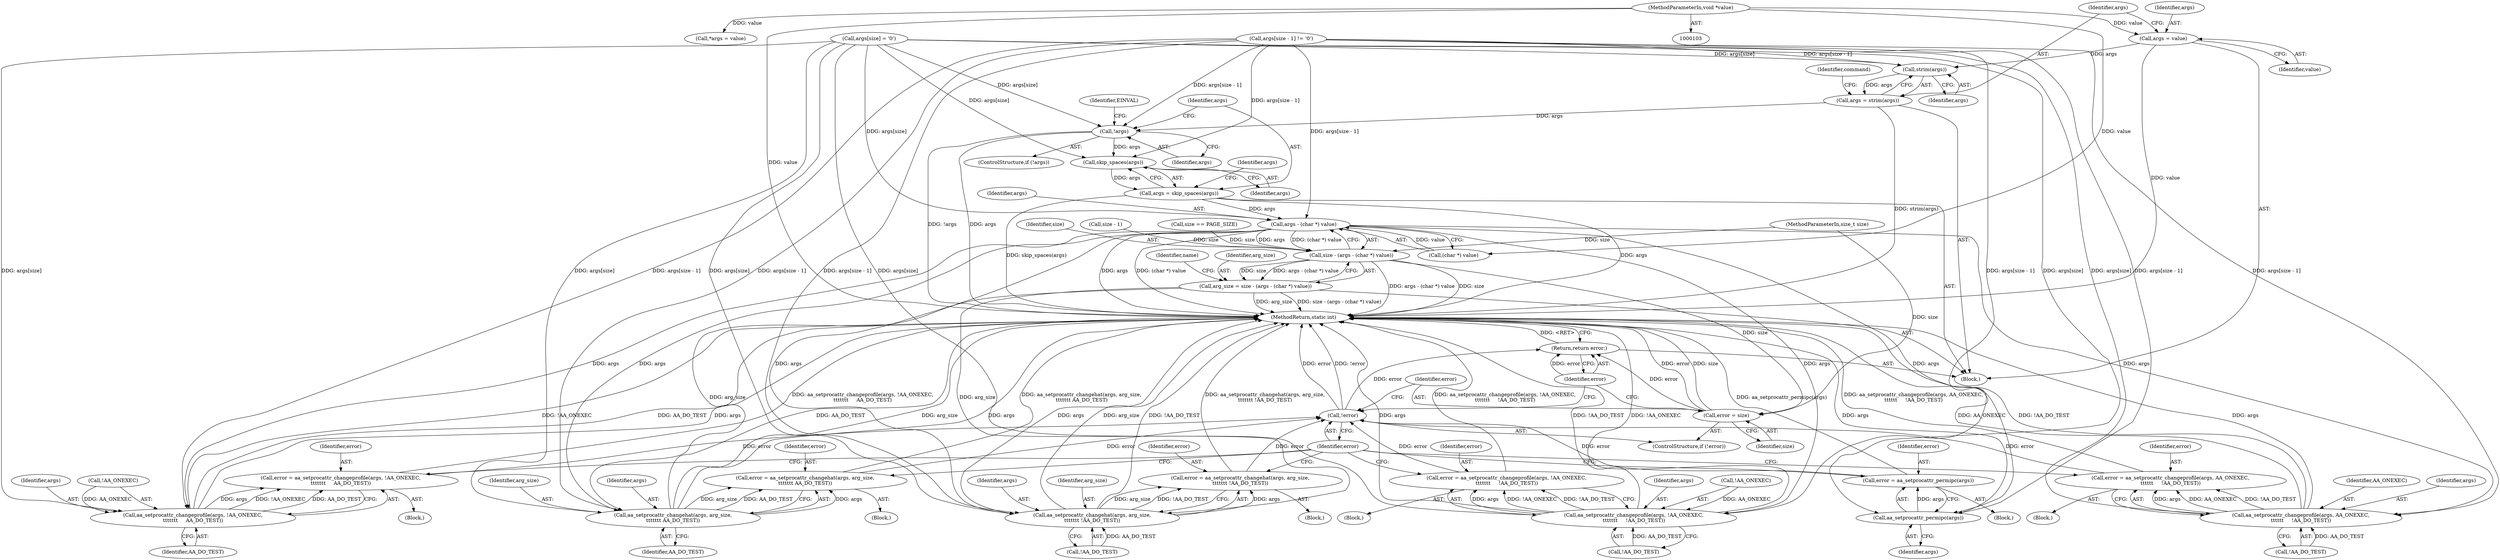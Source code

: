 digraph "0_linux_a5b2c5b2ad5853591a6cac6134cd0f599a720865@pointer" {
"1000151" [label="(Call,args = value)"];
"1000106" [label="(MethodParameterIn,void *value)"];
"1000156" [label="(Call,strim(args))"];
"1000154" [label="(Call,args = strim(args))"];
"1000165" [label="(Call,!args)"];
"1000172" [label="(Call,skip_spaces(args))"];
"1000170" [label="(Call,args = skip_spaces(args))"];
"1000185" [label="(Call,args - (char *) value)"];
"1000183" [label="(Call,size - (args - (char *) value))"];
"1000181" [label="(Call,arg_size = size - (args - (char *) value))"];
"1000206" [label="(Call,aa_setprocattr_changehat(args, arg_size,\n\t\t\t\t\t\t\t !AA_DO_TEST))"];
"1000204" [label="(Call,error = aa_setprocattr_changehat(args, arg_size,\n\t\t\t\t\t\t\t !AA_DO_TEST))"];
"1000326" [label="(Call,!error)"];
"1000331" [label="(Return,return error;)"];
"1000221" [label="(Call,aa_setprocattr_changehat(args, arg_size,\n\t\t\t\t\t\t\t AA_DO_TEST))"];
"1000219" [label="(Call,error = aa_setprocattr_changehat(args, arg_size,\n\t\t\t\t\t\t\t AA_DO_TEST))"];
"1000328" [label="(Call,error = size)"];
"1000235" [label="(Call,aa_setprocattr_changeprofile(args, !AA_ONEXEC,\n\t\t\t\t\t\t\t     !AA_DO_TEST))"];
"1000233" [label="(Call,error = aa_setprocattr_changeprofile(args, !AA_ONEXEC,\n\t\t\t\t\t\t\t     !AA_DO_TEST))"];
"1000251" [label="(Call,aa_setprocattr_changeprofile(args, !AA_ONEXEC,\n\t\t\t\t\t\t\t     AA_DO_TEST))"];
"1000249" [label="(Call,error = aa_setprocattr_changeprofile(args, !AA_ONEXEC,\n\t\t\t\t\t\t\t     AA_DO_TEST))"];
"1000266" [label="(Call,aa_setprocattr_permipc(args))"];
"1000264" [label="(Call,error = aa_setprocattr_permipc(args))"];
"1000315" [label="(Call,aa_setprocattr_changeprofile(args, AA_ONEXEC,\n\t\t\t\t\t\t     !AA_DO_TEST))"];
"1000313" [label="(Call,error = aa_setprocattr_changeprofile(args, AA_ONEXEC,\n\t\t\t\t\t\t     !AA_DO_TEST))"];
"1000185" [label="(Call,args - (char *) value)"];
"1000166" [label="(Identifier,args)"];
"1000251" [label="(Call,aa_setprocattr_changeprofile(args, !AA_ONEXEC,\n\t\t\t\t\t\t\t     AA_DO_TEST))"];
"1000157" [label="(Identifier,args)"];
"1000219" [label="(Call,error = aa_setprocattr_changehat(args, arg_size,\n\t\t\t\t\t\t\t AA_DO_TEST))"];
"1000224" [label="(Identifier,AA_DO_TEST)"];
"1000263" [label="(Block,)"];
"1000249" [label="(Call,error = aa_setprocattr_changeprofile(args, !AA_ONEXEC,\n\t\t\t\t\t\t\t     AA_DO_TEST))"];
"1000156" [label="(Call,strim(args))"];
"1000111" [label="(Call,*args = value)"];
"1000187" [label="(Call,(char *) value)"];
"1000326" [label="(Call,!error)"];
"1000331" [label="(Return,return error;)"];
"1000265" [label="(Identifier,error)"];
"1000127" [label="(Call,size - 1)"];
"1000315" [label="(Call,aa_setprocattr_changeprofile(args, AA_ONEXEC,\n\t\t\t\t\t\t     !AA_DO_TEST))"];
"1000155" [label="(Identifier,args)"];
"1000250" [label="(Identifier,error)"];
"1000317" [label="(Identifier,AA_ONEXEC)"];
"1000177" [label="(Identifier,args)"];
"1000108" [label="(Block,)"];
"1000328" [label="(Call,error = size)"];
"1000232" [label="(Block,)"];
"1000169" [label="(Identifier,EINVAL)"];
"1000266" [label="(Call,aa_setprocattr_permipc(args))"];
"1000204" [label="(Call,error = aa_setprocattr_changehat(args, arg_size,\n\t\t\t\t\t\t\t !AA_DO_TEST))"];
"1000203" [label="(Block,)"];
"1000209" [label="(Call,!AA_DO_TEST)"];
"1000107" [label="(MethodParameterIn,size_t size)"];
"1000170" [label="(Call,args = skip_spaces(args))"];
"1000236" [label="(Identifier,args)"];
"1000165" [label="(Call,!args)"];
"1000181" [label="(Call,arg_size = size - (args - (char *) value))"];
"1000154" [label="(Call,args = strim(args))"];
"1000264" [label="(Call,error = aa_setprocattr_permipc(args))"];
"1000314" [label="(Identifier,error)"];
"1000330" [label="(Identifier,size)"];
"1000205" [label="(Identifier,error)"];
"1000329" [label="(Identifier,error)"];
"1000159" [label="(Identifier,command)"];
"1000206" [label="(Call,aa_setprocattr_changehat(args, arg_size,\n\t\t\t\t\t\t\t !AA_DO_TEST))"];
"1000318" [label="(Call,!AA_DO_TEST)"];
"1000239" [label="(Call,!AA_DO_TEST)"];
"1000312" [label="(Block,)"];
"1000133" [label="(Call,size == PAGE_SIZE)"];
"1000164" [label="(ControlStructure,if (!args))"];
"1000184" [label="(Identifier,size)"];
"1000172" [label="(Call,skip_spaces(args))"];
"1000182" [label="(Identifier,arg_size)"];
"1000222" [label="(Identifier,args)"];
"1000173" [label="(Identifier,args)"];
"1000186" [label="(Identifier,args)"];
"1000208" [label="(Identifier,arg_size)"];
"1000233" [label="(Call,error = aa_setprocattr_changeprofile(args, !AA_ONEXEC,\n\t\t\t\t\t\t\t     !AA_DO_TEST))"];
"1000327" [label="(Identifier,error)"];
"1000220" [label="(Identifier,error)"];
"1000153" [label="(Identifier,value)"];
"1000151" [label="(Call,args = value)"];
"1000313" [label="(Call,error = aa_setprocattr_changeprofile(args, AA_ONEXEC,\n\t\t\t\t\t\t     !AA_DO_TEST))"];
"1000325" [label="(ControlStructure,if (!error))"];
"1000218" [label="(Block,)"];
"1000183" [label="(Call,size - (args - (char *) value))"];
"1000223" [label="(Identifier,arg_size)"];
"1000193" [label="(Identifier,name)"];
"1000316" [label="(Identifier,args)"];
"1000152" [label="(Identifier,args)"];
"1000139" [label="(Call,args[size] = '\0')"];
"1000221" [label="(Call,aa_setprocattr_changehat(args, arg_size,\n\t\t\t\t\t\t\t AA_DO_TEST))"];
"1000252" [label="(Identifier,args)"];
"1000207" [label="(Identifier,args)"];
"1000235" [label="(Call,aa_setprocattr_changeprofile(args, !AA_ONEXEC,\n\t\t\t\t\t\t\t     !AA_DO_TEST))"];
"1000106" [label="(MethodParameterIn,void *value)"];
"1000332" [label="(Identifier,error)"];
"1000237" [label="(Call,!AA_ONEXEC)"];
"1000253" [label="(Call,!AA_ONEXEC)"];
"1000267" [label="(Identifier,args)"];
"1000171" [label="(Identifier,args)"];
"1000333" [label="(MethodReturn,static int)"];
"1000234" [label="(Identifier,error)"];
"1000124" [label="(Call,args[size - 1] != '\0')"];
"1000255" [label="(Identifier,AA_DO_TEST)"];
"1000248" [label="(Block,)"];
"1000151" -> "1000108"  [label="AST: "];
"1000151" -> "1000153"  [label="CFG: "];
"1000152" -> "1000151"  [label="AST: "];
"1000153" -> "1000151"  [label="AST: "];
"1000155" -> "1000151"  [label="CFG: "];
"1000151" -> "1000333"  [label="DDG: value"];
"1000106" -> "1000151"  [label="DDG: value"];
"1000151" -> "1000156"  [label="DDG: args"];
"1000106" -> "1000103"  [label="AST: "];
"1000106" -> "1000333"  [label="DDG: value"];
"1000106" -> "1000111"  [label="DDG: value"];
"1000106" -> "1000187"  [label="DDG: value"];
"1000156" -> "1000154"  [label="AST: "];
"1000156" -> "1000157"  [label="CFG: "];
"1000157" -> "1000156"  [label="AST: "];
"1000154" -> "1000156"  [label="CFG: "];
"1000156" -> "1000154"  [label="DDG: args"];
"1000124" -> "1000156"  [label="DDG: args[size - 1]"];
"1000139" -> "1000156"  [label="DDG: args[size]"];
"1000154" -> "1000108"  [label="AST: "];
"1000155" -> "1000154"  [label="AST: "];
"1000159" -> "1000154"  [label="CFG: "];
"1000154" -> "1000333"  [label="DDG: strim(args)"];
"1000154" -> "1000165"  [label="DDG: args"];
"1000165" -> "1000164"  [label="AST: "];
"1000165" -> "1000166"  [label="CFG: "];
"1000166" -> "1000165"  [label="AST: "];
"1000169" -> "1000165"  [label="CFG: "];
"1000171" -> "1000165"  [label="CFG: "];
"1000165" -> "1000333"  [label="DDG: args"];
"1000165" -> "1000333"  [label="DDG: !args"];
"1000124" -> "1000165"  [label="DDG: args[size - 1]"];
"1000139" -> "1000165"  [label="DDG: args[size]"];
"1000165" -> "1000172"  [label="DDG: args"];
"1000172" -> "1000170"  [label="AST: "];
"1000172" -> "1000173"  [label="CFG: "];
"1000173" -> "1000172"  [label="AST: "];
"1000170" -> "1000172"  [label="CFG: "];
"1000172" -> "1000170"  [label="DDG: args"];
"1000124" -> "1000172"  [label="DDG: args[size - 1]"];
"1000139" -> "1000172"  [label="DDG: args[size]"];
"1000170" -> "1000108"  [label="AST: "];
"1000171" -> "1000170"  [label="AST: "];
"1000177" -> "1000170"  [label="CFG: "];
"1000170" -> "1000333"  [label="DDG: skip_spaces(args)"];
"1000170" -> "1000333"  [label="DDG: args"];
"1000170" -> "1000185"  [label="DDG: args"];
"1000185" -> "1000183"  [label="AST: "];
"1000185" -> "1000187"  [label="CFG: "];
"1000186" -> "1000185"  [label="AST: "];
"1000187" -> "1000185"  [label="AST: "];
"1000183" -> "1000185"  [label="CFG: "];
"1000185" -> "1000333"  [label="DDG: args"];
"1000185" -> "1000333"  [label="DDG: (char *) value"];
"1000185" -> "1000183"  [label="DDG: args"];
"1000185" -> "1000183"  [label="DDG: (char *) value"];
"1000124" -> "1000185"  [label="DDG: args[size - 1]"];
"1000139" -> "1000185"  [label="DDG: args[size]"];
"1000187" -> "1000185"  [label="DDG: value"];
"1000185" -> "1000206"  [label="DDG: args"];
"1000185" -> "1000221"  [label="DDG: args"];
"1000185" -> "1000235"  [label="DDG: args"];
"1000185" -> "1000251"  [label="DDG: args"];
"1000185" -> "1000266"  [label="DDG: args"];
"1000185" -> "1000315"  [label="DDG: args"];
"1000183" -> "1000181"  [label="AST: "];
"1000184" -> "1000183"  [label="AST: "];
"1000181" -> "1000183"  [label="CFG: "];
"1000183" -> "1000333"  [label="DDG: args - (char *) value"];
"1000183" -> "1000333"  [label="DDG: size"];
"1000183" -> "1000181"  [label="DDG: size"];
"1000183" -> "1000181"  [label="DDG: args - (char *) value"];
"1000133" -> "1000183"  [label="DDG: size"];
"1000127" -> "1000183"  [label="DDG: size"];
"1000107" -> "1000183"  [label="DDG: size"];
"1000183" -> "1000328"  [label="DDG: size"];
"1000181" -> "1000108"  [label="AST: "];
"1000182" -> "1000181"  [label="AST: "];
"1000193" -> "1000181"  [label="CFG: "];
"1000181" -> "1000333"  [label="DDG: arg_size"];
"1000181" -> "1000333"  [label="DDG: size - (args - (char *) value)"];
"1000181" -> "1000206"  [label="DDG: arg_size"];
"1000181" -> "1000221"  [label="DDG: arg_size"];
"1000206" -> "1000204"  [label="AST: "];
"1000206" -> "1000209"  [label="CFG: "];
"1000207" -> "1000206"  [label="AST: "];
"1000208" -> "1000206"  [label="AST: "];
"1000209" -> "1000206"  [label="AST: "];
"1000204" -> "1000206"  [label="CFG: "];
"1000206" -> "1000333"  [label="DDG: !AA_DO_TEST"];
"1000206" -> "1000333"  [label="DDG: arg_size"];
"1000206" -> "1000333"  [label="DDG: args"];
"1000206" -> "1000204"  [label="DDG: args"];
"1000206" -> "1000204"  [label="DDG: arg_size"];
"1000206" -> "1000204"  [label="DDG: !AA_DO_TEST"];
"1000124" -> "1000206"  [label="DDG: args[size - 1]"];
"1000139" -> "1000206"  [label="DDG: args[size]"];
"1000209" -> "1000206"  [label="DDG: AA_DO_TEST"];
"1000204" -> "1000203"  [label="AST: "];
"1000205" -> "1000204"  [label="AST: "];
"1000327" -> "1000204"  [label="CFG: "];
"1000204" -> "1000333"  [label="DDG: aa_setprocattr_changehat(args, arg_size,\n\t\t\t\t\t\t\t !AA_DO_TEST)"];
"1000204" -> "1000326"  [label="DDG: error"];
"1000326" -> "1000325"  [label="AST: "];
"1000326" -> "1000327"  [label="CFG: "];
"1000327" -> "1000326"  [label="AST: "];
"1000329" -> "1000326"  [label="CFG: "];
"1000332" -> "1000326"  [label="CFG: "];
"1000326" -> "1000333"  [label="DDG: !error"];
"1000326" -> "1000333"  [label="DDG: error"];
"1000264" -> "1000326"  [label="DDG: error"];
"1000249" -> "1000326"  [label="DDG: error"];
"1000313" -> "1000326"  [label="DDG: error"];
"1000233" -> "1000326"  [label="DDG: error"];
"1000219" -> "1000326"  [label="DDG: error"];
"1000326" -> "1000331"  [label="DDG: error"];
"1000331" -> "1000108"  [label="AST: "];
"1000331" -> "1000332"  [label="CFG: "];
"1000332" -> "1000331"  [label="AST: "];
"1000333" -> "1000331"  [label="CFG: "];
"1000331" -> "1000333"  [label="DDG: <RET>"];
"1000332" -> "1000331"  [label="DDG: error"];
"1000328" -> "1000331"  [label="DDG: error"];
"1000221" -> "1000219"  [label="AST: "];
"1000221" -> "1000224"  [label="CFG: "];
"1000222" -> "1000221"  [label="AST: "];
"1000223" -> "1000221"  [label="AST: "];
"1000224" -> "1000221"  [label="AST: "];
"1000219" -> "1000221"  [label="CFG: "];
"1000221" -> "1000333"  [label="DDG: arg_size"];
"1000221" -> "1000333"  [label="DDG: args"];
"1000221" -> "1000333"  [label="DDG: AA_DO_TEST"];
"1000221" -> "1000219"  [label="DDG: args"];
"1000221" -> "1000219"  [label="DDG: arg_size"];
"1000221" -> "1000219"  [label="DDG: AA_DO_TEST"];
"1000124" -> "1000221"  [label="DDG: args[size - 1]"];
"1000139" -> "1000221"  [label="DDG: args[size]"];
"1000219" -> "1000218"  [label="AST: "];
"1000220" -> "1000219"  [label="AST: "];
"1000327" -> "1000219"  [label="CFG: "];
"1000219" -> "1000333"  [label="DDG: aa_setprocattr_changehat(args, arg_size,\n\t\t\t\t\t\t\t AA_DO_TEST)"];
"1000328" -> "1000325"  [label="AST: "];
"1000328" -> "1000330"  [label="CFG: "];
"1000329" -> "1000328"  [label="AST: "];
"1000330" -> "1000328"  [label="AST: "];
"1000332" -> "1000328"  [label="CFG: "];
"1000328" -> "1000333"  [label="DDG: error"];
"1000328" -> "1000333"  [label="DDG: size"];
"1000107" -> "1000328"  [label="DDG: size"];
"1000235" -> "1000233"  [label="AST: "];
"1000235" -> "1000239"  [label="CFG: "];
"1000236" -> "1000235"  [label="AST: "];
"1000237" -> "1000235"  [label="AST: "];
"1000239" -> "1000235"  [label="AST: "];
"1000233" -> "1000235"  [label="CFG: "];
"1000235" -> "1000333"  [label="DDG: !AA_ONEXEC"];
"1000235" -> "1000333"  [label="DDG: args"];
"1000235" -> "1000333"  [label="DDG: !AA_DO_TEST"];
"1000235" -> "1000233"  [label="DDG: args"];
"1000235" -> "1000233"  [label="DDG: !AA_ONEXEC"];
"1000235" -> "1000233"  [label="DDG: !AA_DO_TEST"];
"1000124" -> "1000235"  [label="DDG: args[size - 1]"];
"1000139" -> "1000235"  [label="DDG: args[size]"];
"1000237" -> "1000235"  [label="DDG: AA_ONEXEC"];
"1000239" -> "1000235"  [label="DDG: AA_DO_TEST"];
"1000233" -> "1000232"  [label="AST: "];
"1000234" -> "1000233"  [label="AST: "];
"1000327" -> "1000233"  [label="CFG: "];
"1000233" -> "1000333"  [label="DDG: aa_setprocattr_changeprofile(args, !AA_ONEXEC,\n\t\t\t\t\t\t\t     !AA_DO_TEST)"];
"1000251" -> "1000249"  [label="AST: "];
"1000251" -> "1000255"  [label="CFG: "];
"1000252" -> "1000251"  [label="AST: "];
"1000253" -> "1000251"  [label="AST: "];
"1000255" -> "1000251"  [label="AST: "];
"1000249" -> "1000251"  [label="CFG: "];
"1000251" -> "1000333"  [label="DDG: !AA_ONEXEC"];
"1000251" -> "1000333"  [label="DDG: AA_DO_TEST"];
"1000251" -> "1000333"  [label="DDG: args"];
"1000251" -> "1000249"  [label="DDG: args"];
"1000251" -> "1000249"  [label="DDG: !AA_ONEXEC"];
"1000251" -> "1000249"  [label="DDG: AA_DO_TEST"];
"1000124" -> "1000251"  [label="DDG: args[size - 1]"];
"1000139" -> "1000251"  [label="DDG: args[size]"];
"1000253" -> "1000251"  [label="DDG: AA_ONEXEC"];
"1000249" -> "1000248"  [label="AST: "];
"1000250" -> "1000249"  [label="AST: "];
"1000327" -> "1000249"  [label="CFG: "];
"1000249" -> "1000333"  [label="DDG: aa_setprocattr_changeprofile(args, !AA_ONEXEC,\n\t\t\t\t\t\t\t     AA_DO_TEST)"];
"1000266" -> "1000264"  [label="AST: "];
"1000266" -> "1000267"  [label="CFG: "];
"1000267" -> "1000266"  [label="AST: "];
"1000264" -> "1000266"  [label="CFG: "];
"1000266" -> "1000333"  [label="DDG: args"];
"1000266" -> "1000264"  [label="DDG: args"];
"1000124" -> "1000266"  [label="DDG: args[size - 1]"];
"1000139" -> "1000266"  [label="DDG: args[size]"];
"1000264" -> "1000263"  [label="AST: "];
"1000265" -> "1000264"  [label="AST: "];
"1000327" -> "1000264"  [label="CFG: "];
"1000264" -> "1000333"  [label="DDG: aa_setprocattr_permipc(args)"];
"1000315" -> "1000313"  [label="AST: "];
"1000315" -> "1000318"  [label="CFG: "];
"1000316" -> "1000315"  [label="AST: "];
"1000317" -> "1000315"  [label="AST: "];
"1000318" -> "1000315"  [label="AST: "];
"1000313" -> "1000315"  [label="CFG: "];
"1000315" -> "1000333"  [label="DDG: !AA_DO_TEST"];
"1000315" -> "1000333"  [label="DDG: args"];
"1000315" -> "1000333"  [label="DDG: AA_ONEXEC"];
"1000315" -> "1000313"  [label="DDG: args"];
"1000315" -> "1000313"  [label="DDG: AA_ONEXEC"];
"1000315" -> "1000313"  [label="DDG: !AA_DO_TEST"];
"1000124" -> "1000315"  [label="DDG: args[size - 1]"];
"1000139" -> "1000315"  [label="DDG: args[size]"];
"1000318" -> "1000315"  [label="DDG: AA_DO_TEST"];
"1000313" -> "1000312"  [label="AST: "];
"1000314" -> "1000313"  [label="AST: "];
"1000327" -> "1000313"  [label="CFG: "];
"1000313" -> "1000333"  [label="DDG: aa_setprocattr_changeprofile(args, AA_ONEXEC,\n\t\t\t\t\t\t     !AA_DO_TEST)"];
}

